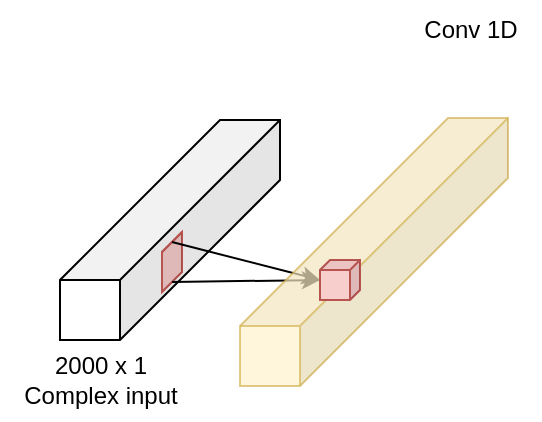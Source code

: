 <mxfile version="23.1.2" type="github">
  <diagram name="Page-1" id="1McUho_X-yhC6YgAozrL">
    <mxGraphModel dx="1364" dy="759" grid="1" gridSize="10" guides="1" tooltips="1" connect="1" arrows="1" fold="1" page="1" pageScale="1" pageWidth="850" pageHeight="1100" math="0" shadow="0">
      <root>
        <mxCell id="0" />
        <mxCell id="1" parent="0" />
        <mxCell id="wT0GYXemIt2AO4jlnJiB-1" value="" style="shape=cube;whiteSpace=wrap;html=1;boundedLbl=1;backgroundOutline=1;darkOpacity=0.05;darkOpacity2=0.1;size=80;rotation=0;flipV=0;flipH=1;" vertex="1" parent="1">
          <mxGeometry x="100" y="70" width="110" height="110" as="geometry" />
        </mxCell>
        <mxCell id="wT0GYXemIt2AO4jlnJiB-3" value="2000 x 1&lt;br&gt;Complex input" style="text;html=1;align=center;verticalAlign=middle;resizable=0;points=[];autosize=1;strokeColor=none;fillColor=none;" vertex="1" parent="1">
          <mxGeometry x="70" y="180" width="100" height="40" as="geometry" />
        </mxCell>
        <mxCell id="wT0GYXemIt2AO4jlnJiB-9" value="" style="shape=cube;whiteSpace=wrap;html=1;boundedLbl=1;backgroundOutline=1;darkOpacity=0.05;darkOpacity2=0.1;size=10;rotation=0;flipV=0;flipH=1;fillColor=#f8cecc;strokeColor=#b85450;" vertex="1" parent="1">
          <mxGeometry x="151" y="126" width="10" height="30" as="geometry" />
        </mxCell>
        <mxCell id="wT0GYXemIt2AO4jlnJiB-13" value="Conv 1D" style="text;html=1;align=center;verticalAlign=middle;resizable=0;points=[];autosize=1;strokeColor=none;fillColor=none;" vertex="1" parent="1">
          <mxGeometry x="270" y="10" width="70" height="30" as="geometry" />
        </mxCell>
        <mxCell id="wT0GYXemIt2AO4jlnJiB-14" style="edgeStyle=none;rounded=0;orthogonalLoop=1;jettySize=auto;html=1;exitX=0;exitY=0;exitDx=5;exitDy=5;exitPerimeter=0;" edge="1" parent="1" source="wT0GYXemIt2AO4jlnJiB-9">
          <mxGeometry relative="1" as="geometry">
            <mxPoint x="230" y="150" as="targetPoint" />
          </mxGeometry>
        </mxCell>
        <mxCell id="wT0GYXemIt2AO4jlnJiB-16" style="edgeStyle=none;rounded=0;orthogonalLoop=1;jettySize=auto;html=1;exitX=0;exitY=0;exitDx=5;exitDy=25;exitPerimeter=0;" edge="1" parent="1">
          <mxGeometry relative="1" as="geometry">
            <mxPoint x="230" y="150" as="targetPoint" />
            <mxPoint x="156" y="151" as="sourcePoint" />
          </mxGeometry>
        </mxCell>
        <mxCell id="wT0GYXemIt2AO4jlnJiB-17" value="" style="shape=cube;whiteSpace=wrap;html=1;boundedLbl=1;backgroundOutline=1;darkOpacity=0.05;darkOpacity2=0.1;size=104;rotation=0;flipV=0;flipH=1;fillColor=#fff2cc;strokeColor=#d6b656;opacity=70;" vertex="1" parent="1">
          <mxGeometry x="190" y="69" width="134" height="134" as="geometry" />
        </mxCell>
        <mxCell id="wT0GYXemIt2AO4jlnJiB-18" value="" style="shape=cube;whiteSpace=wrap;html=1;boundedLbl=1;backgroundOutline=1;darkOpacity=0.05;darkOpacity2=0.1;size=5;rotation=0;flipV=0;flipH=1;fillColor=#f8cecc;strokeColor=#b85450;" vertex="1" parent="1">
          <mxGeometry x="230" y="140" width="20" height="20" as="geometry" />
        </mxCell>
      </root>
    </mxGraphModel>
  </diagram>
</mxfile>
